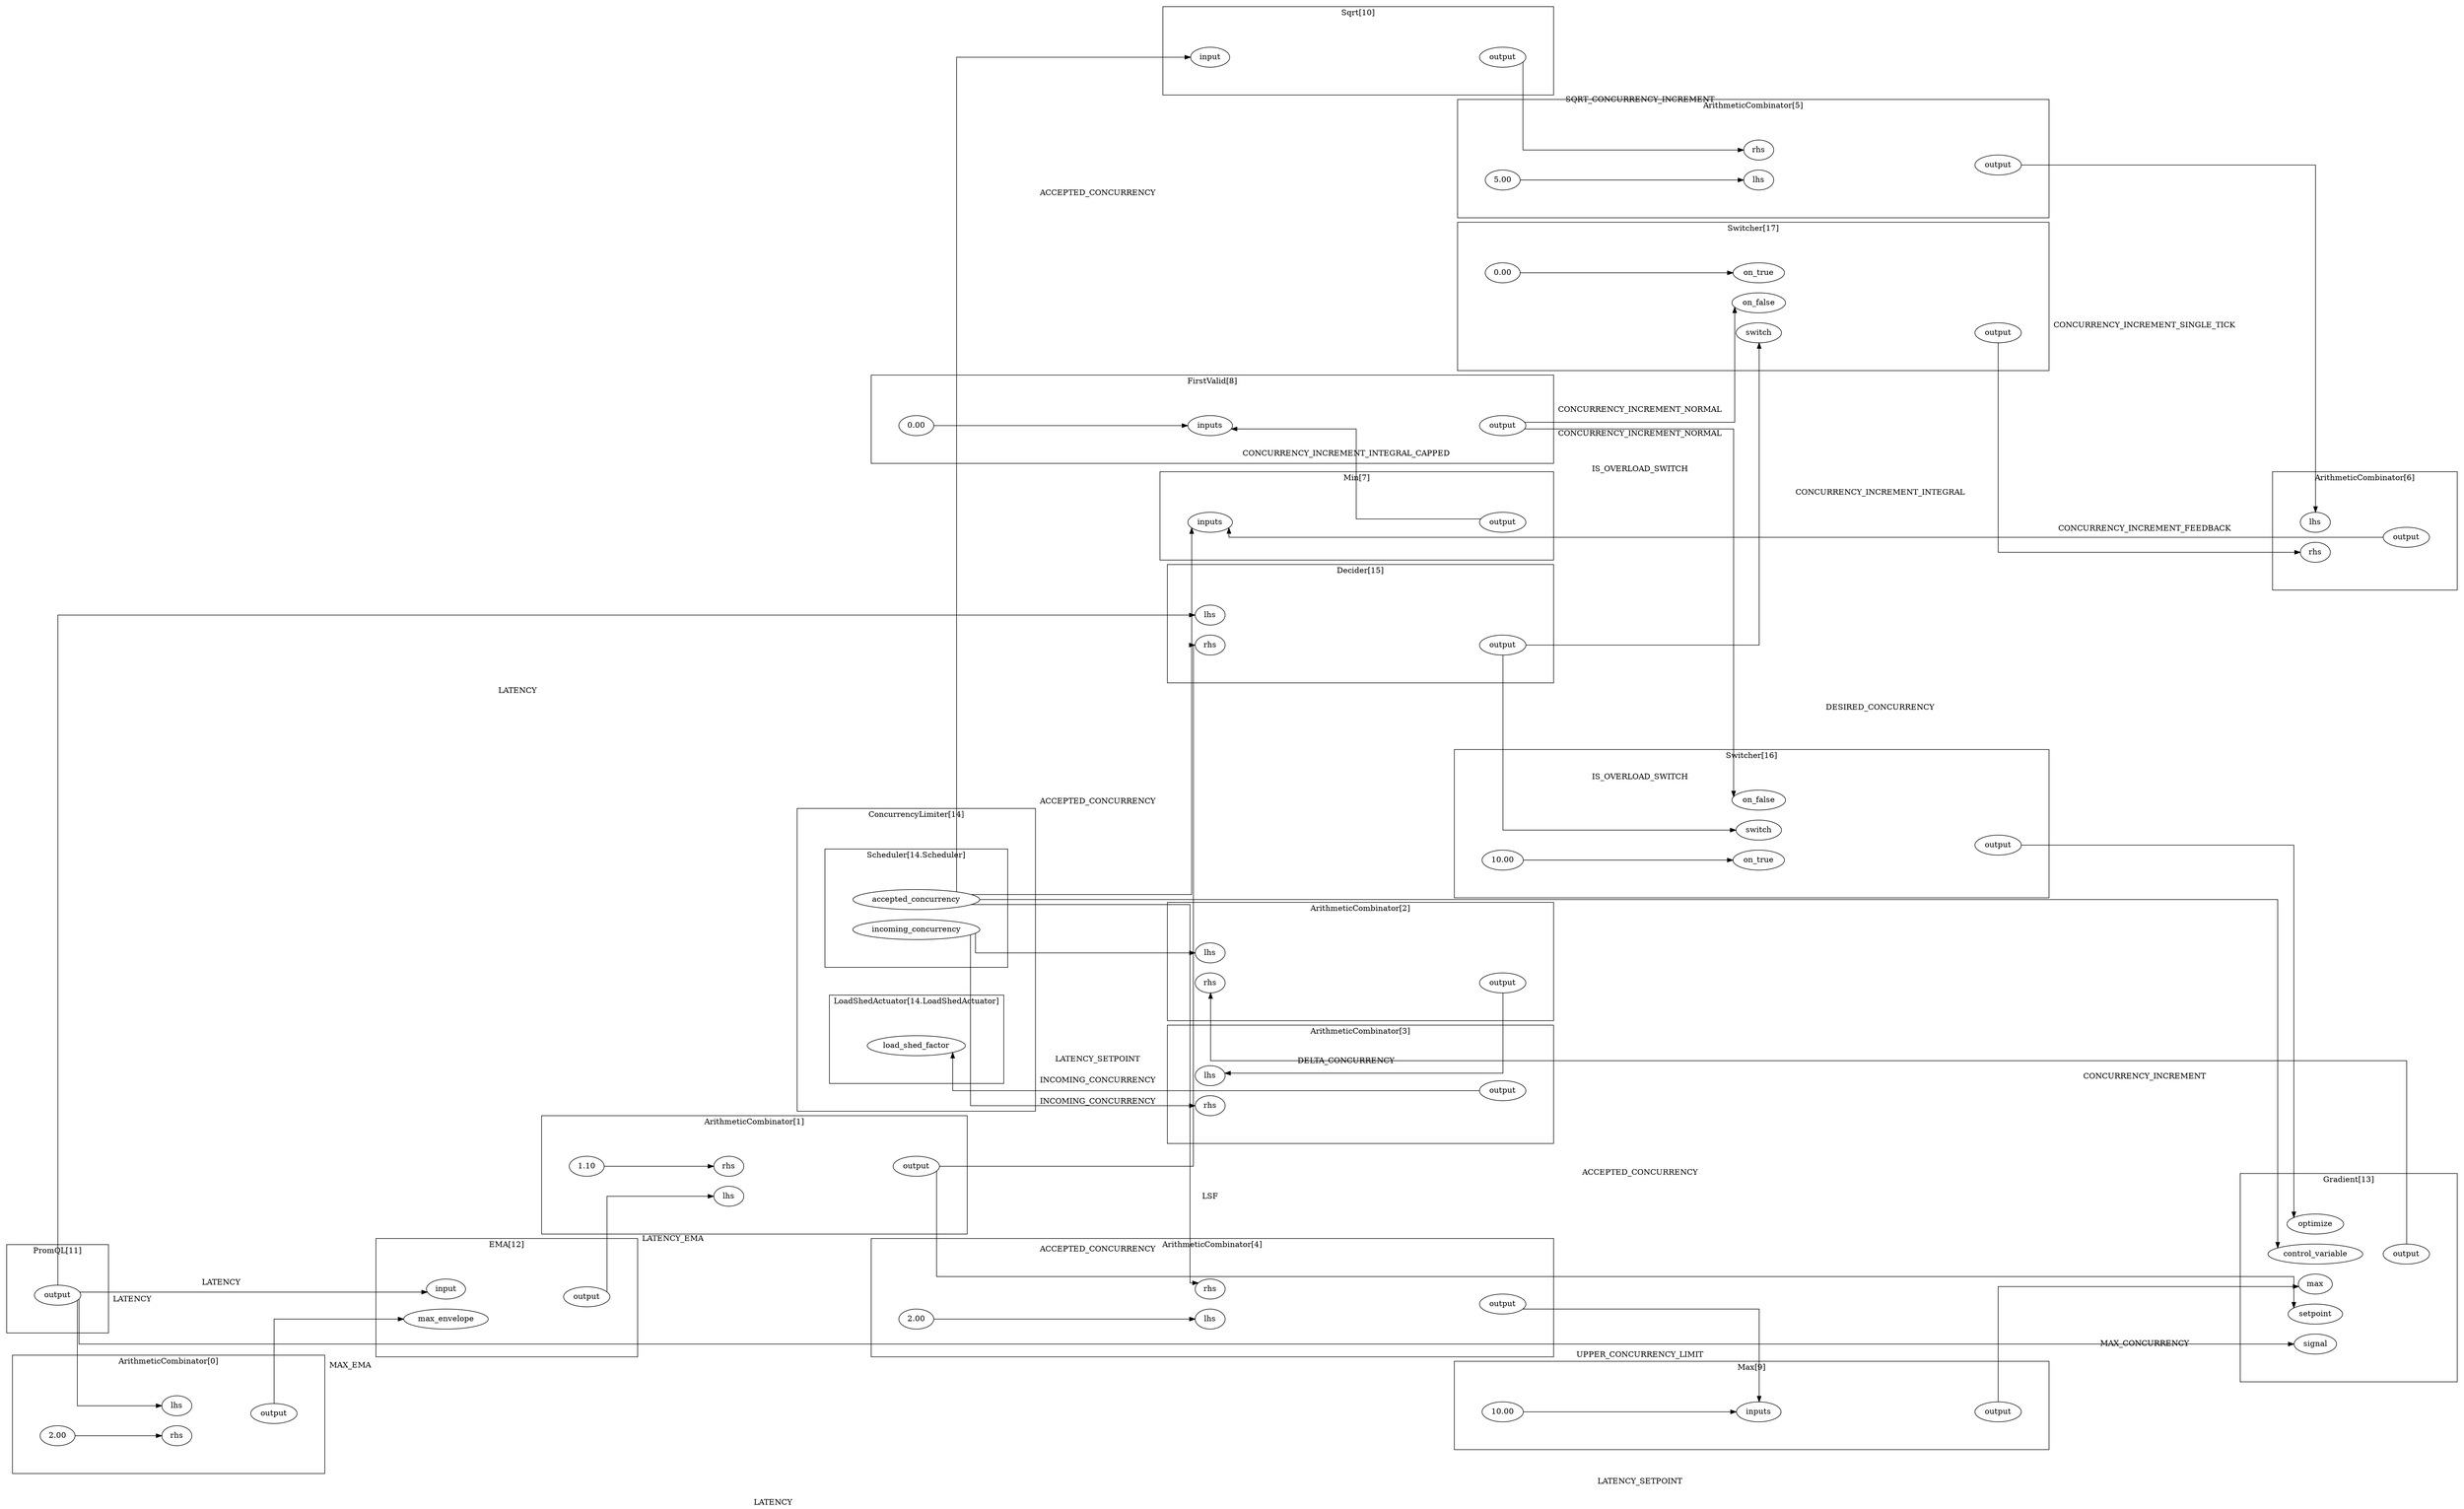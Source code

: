 digraph  {
	subgraph cluster_s1 {
		label="ArithmeticCombinator[0]";margin="50.0";
		n4[label="2.00"];
		n2[label="lhs"];
		n5[label="output"];
		n3[label="rhs"];
		n4->n3;
		n3->n5[style="invis"];
		{rank=same; n2;n3;};
		{rank=same; n5;};
		
	}
	subgraph cluster_s6 {
		label="ArithmeticCombinator[1]";margin="50.0";
		n9[label="1.10"];
		n7[label="lhs"];
		n10[label="output"];
		n8[label="rhs"];
		n9->n8;
		n8->n10[style="invis"];
		{rank=same; n7;n8;};
		{rank=same; n10;};
		
	}
	subgraph cluster_s11 {
		label="ArithmeticCombinator[2]";margin="50.0";
		n12[label="lhs"];
		n14[label="output"];
		n13[label="rhs"];
		n13->n14[style="invis"];
		{rank=same; n12;n13;};
		{rank=same; n14;};
		
	}
	subgraph cluster_s15 {
		label="ArithmeticCombinator[3]";margin="50.0";
		n17[label="lhs"];
		n18[label="output"];
		n16[label="rhs"];
		n17->n18[style="invis"];
		{rank=same; n16;n17;};
		{rank=same; n18;};
		
	}
	subgraph cluster_s19 {
		label="ArithmeticCombinator[4]";margin="50.0";
		n21[label="2.00"];
		n20[label="lhs"];
		n23[label="output"];
		n22[label="rhs"];
		n21->n20;
		n22->n23[style="invis"];
		{rank=same; n20;n22;};
		{rank=same; n23;};
		
	}
	subgraph cluster_s24 {
		label="ArithmeticCombinator[5]";margin="50.0";
		n26[label="5.00"];
		n25[label="lhs"];
		n28[label="output"];
		n27[label="rhs"];
		n26->n25;
		n27->n28[style="invis"];
		{rank=same; n25;n27;};
		{rank=same; n28;};
		
	}
	subgraph cluster_s29 {
		label="ArithmeticCombinator[6]";margin="50.0";
		n30[label="lhs"];
		n32[label="output"];
		n31[label="rhs"];
		n31->n32[style="invis"];
		{rank=same; n30;n31;};
		{rank=same; n32;};
		
	}
	subgraph cluster_s60 {
		subgraph cluster_s64 {
			label="LoadShedActuator[14.LoadShedActuator]";margin="50.0";
			n65[label="load_shed_factor"];
			{rank=same; n65;};
			
		}
		subgraph cluster_s61 {
			label="Scheduler[14.Scheduler]";margin="50.0";
			n62[label="accepted_concurrency"];
			n63[label="incoming_concurrency"];
			{rank=same; n62;n63;};
			
		}
		label="ConcurrencyLimiter[14]";margin="50.0";
		
	}
	subgraph cluster_s66 {
		label="Decider[15]";margin="50.0";
		n67[label="lhs"];
		n69[label="output"];
		n68[label="rhs"];
		n68->n69[style="invis"];
		{rank=same; n67;n68;};
		{rank=same; n69;};
		
	}
	subgraph cluster_s49 {
		label="EMA[12]";margin="50.0";
		n50[label="input"];
		n51[label="max_envelope"];
		n52[label="output"];
		n51->n52[style="invis"];
		{rank=same; n52;};
		{rank=same; n50;n51;};
		
	}
	subgraph cluster_s36 {
		label="FirstValid[8]";margin="50.0";
		n38[label="0.00"];
		n37[label="inputs"];
		n39[label="output"];
		n38->n37;
		n37->n39[style="invis"];
		{rank=same; n39;};
		{rank=same; n37;n37;};
		
	}
	subgraph cluster_s53 {
		label="Gradient[13]";margin="50.0";
		n54[label="control_variable"];
		n58[label="max"];
		n57[label="optimize"];
		n59[label="output"];
		n56[label="setpoint"];
		n55[label="signal"];
		n58->n59[style="invis"];
		{rank=same; n54;n55;n56;n57;n58;};
		{rank=same; n59;};
		
	}
	subgraph cluster_s40 {
		label="Max[9]";margin="50.0";
		n42[label="10.00"];
		n41[label="inputs"];
		n43[label="output"];
		n42->n41;
		n41->n43[style="invis"];
		{rank=same; n41;n41;};
		{rank=same; n43;};
		
	}
	subgraph cluster_s33 {
		label="Min[7]";margin="50.0";
		n34[label="inputs"];
		n35[label="output"];
		n34->n35[style="invis"];
		{rank=same; n34;n34;};
		{rank=same; n35;};
		
	}
	subgraph cluster_s47 {
		label="PromQL[11]";margin="50.0";
		n48[label="output"];
		{rank=same; n48;};
		
	}
	subgraph cluster_s44 {
		label="Sqrt[10]";margin="50.0";
		n45[label="input"];
		n46[label="output"];
		n45->n46[style="invis"];
		{rank=same; n46;};
		{rank=same; n45;};
		
	}
	subgraph cluster_s70 {
		label="Switcher[16]";margin="50.0";
		n72[label="10.00"];
		n73[label="on_false"];
		n71[label="on_true"];
		n75[label="output"];
		n74[label="switch"];
		n72->n71;
		n74->n75[style="invis"];
		{rank=same; n71;n73;n74;};
		{rank=same; n75;};
		
	}
	subgraph cluster_s76 {
		label="Switcher[17]";margin="50.0";
		n78[label="0.00"];
		n79[label="on_false"];
		n77[label="on_true"];
		n81[label="output"];
		n80[label="switch"];
		n78->n77;
		n80->n81[style="invis"];
		{rank=same; n77;n79;n80;};
		{rank=same; n81;};
		
	}
	rankdir="LR";splines="ortho";
	n62->n22[label="ACCEPTED_CONCURRENCY"];
	n62->n34[label="ACCEPTED_CONCURRENCY"];
	n62->n45[label="ACCEPTED_CONCURRENCY"];
	n62->n54[label="ACCEPTED_CONCURRENCY"];
	n63->n12[label="INCOMING_CONCURRENCY"];
	n63->n16[label="INCOMING_CONCURRENCY"];
	n81->n31[label="CONCURRENCY_INCREMENT_FEEDBACK"];
	n5->n51[label="MAX_EMA"];
	n23->n41[label="UPPER_CONCURRENCY_LIMIT"];
	n28->n30[label="CONCURRENCY_INCREMENT_SINGLE_TICK"];
	n43->n58[label="MAX_CONCURRENCY"];
	n46->n27[label="SQRT_CONCURRENCY_INCREMENT"];
	n59->n13[label="DESIRED_CONCURRENCY"];
	n14->n17[label="DELTA_CONCURRENCY"];
	n18->n65[label="LSF"];
	n35->n37[label="CONCURRENCY_INCREMENT_INTEGRAL_CAPPED"];
	n39->n73[label="CONCURRENCY_INCREMENT_NORMAL"];
	n39->n79[label="CONCURRENCY_INCREMENT_NORMAL"];
	n48->n2[label="LATENCY"];
	n48->n50[label="LATENCY"];
	n48->n55[label="LATENCY"];
	n48->n67[label="LATENCY"];
	n10->n56[label="LATENCY_SETPOINT"];
	n10->n68[label="LATENCY_SETPOINT"];
	n52->n7[label="LATENCY_EMA"];
	n69->n74[label="IS_OVERLOAD_SWITCH"];
	n69->n80[label="IS_OVERLOAD_SWITCH"];
	n75->n57[label="CONCURRENCY_INCREMENT"];
	n32->n34[label="CONCURRENCY_INCREMENT_INTEGRAL"];
	
}

